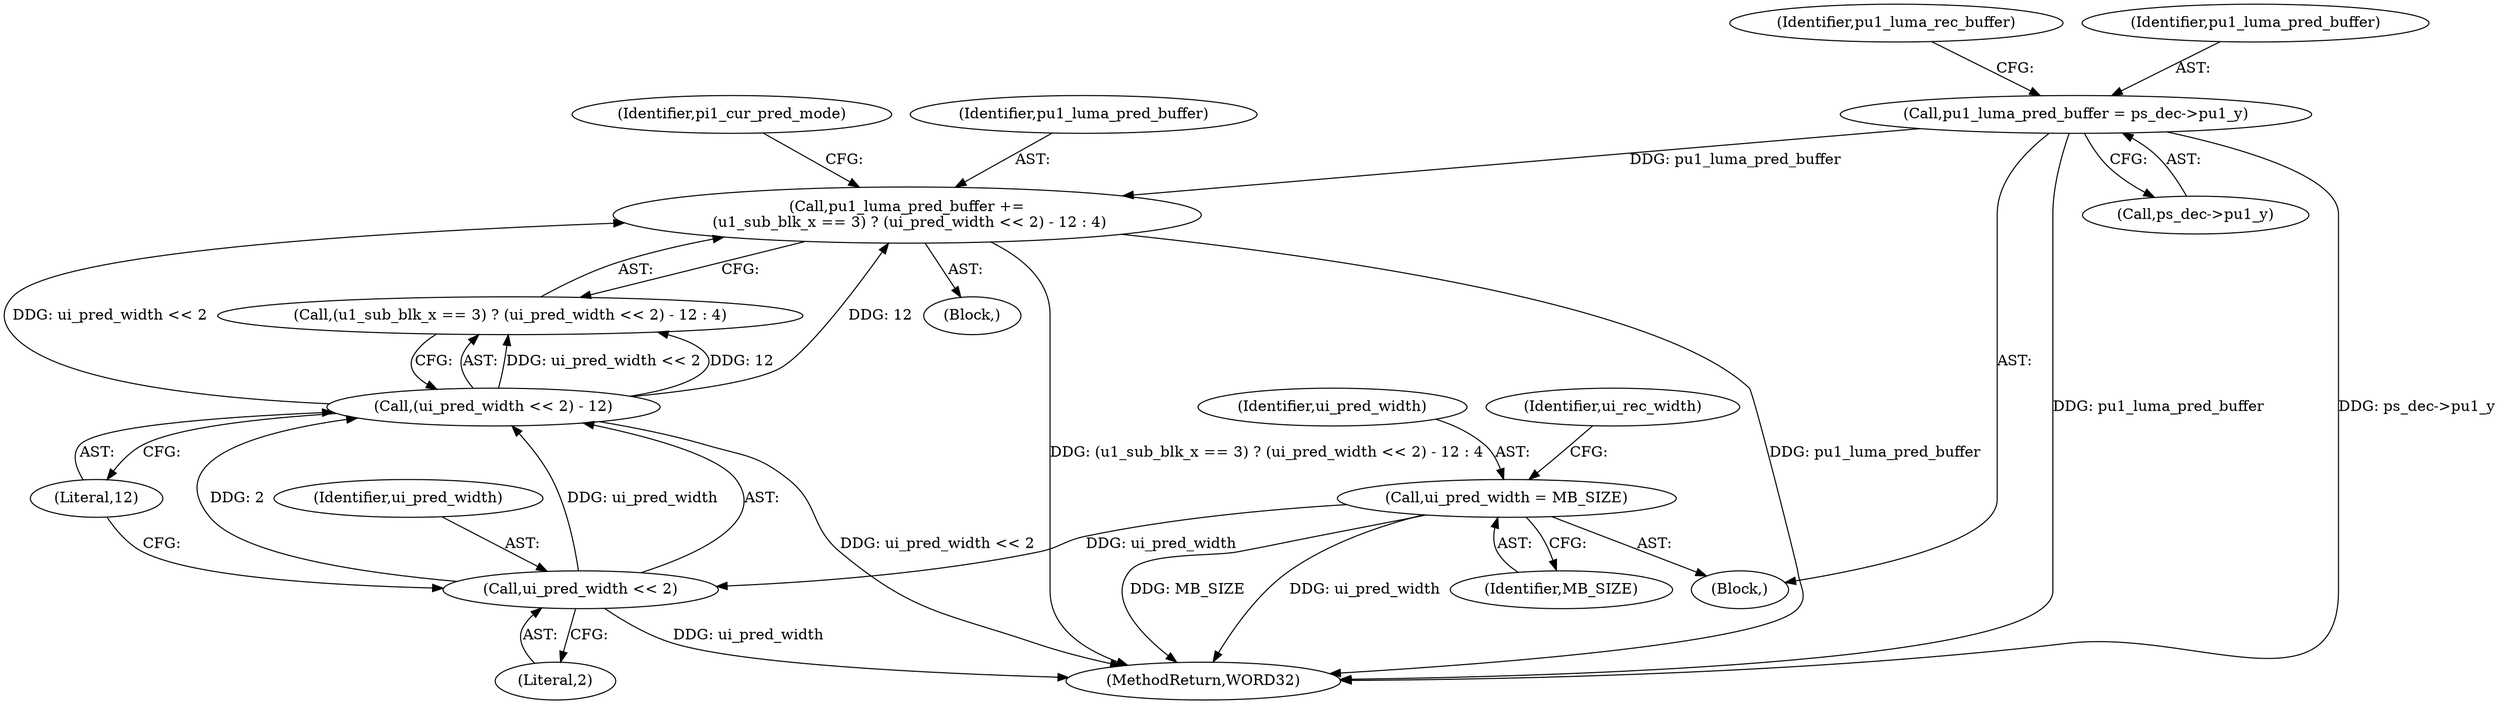digraph "0_Android_a583270e1c96d307469c83dc42bd3c5f1b9ef63f@pointer" {
"1001789" [label="(Call,pu1_luma_pred_buffer +=\n (u1_sub_blk_x == 3) ? (ui_pred_width << 2) - 12 : 4)"];
"1001795" [label="(Call,(ui_pred_width << 2) - 12)"];
"1001796" [label="(Call,ui_pred_width << 2)"];
"1000565" [label="(Call,ui_pred_width = MB_SIZE)"];
"1000531" [label="(Call,pu1_luma_pred_buffer = ps_dec->pu1_y)"];
"1001803" [label="(Identifier,pi1_cur_pred_mode)"];
"1001799" [label="(Literal,12)"];
"1000567" [label="(Identifier,MB_SIZE)"];
"1001790" [label="(Identifier,pu1_luma_pred_buffer)"];
"1001791" [label="(Call,(u1_sub_blk_x == 3) ? (ui_pred_width << 2) - 12 : 4)"];
"1003254" [label="(MethodReturn,WORD32)"];
"1000243" [label="(Block,)"];
"1001404" [label="(Block,)"];
"1001798" [label="(Literal,2)"];
"1000566" [label="(Identifier,ui_pred_width)"];
"1000569" [label="(Identifier,ui_rec_width)"];
"1000537" [label="(Identifier,pu1_luma_rec_buffer)"];
"1001795" [label="(Call,(ui_pred_width << 2) - 12)"];
"1001797" [label="(Identifier,ui_pred_width)"];
"1000533" [label="(Call,ps_dec->pu1_y)"];
"1001789" [label="(Call,pu1_luma_pred_buffer +=\n (u1_sub_blk_x == 3) ? (ui_pred_width << 2) - 12 : 4)"];
"1000565" [label="(Call,ui_pred_width = MB_SIZE)"];
"1001796" [label="(Call,ui_pred_width << 2)"];
"1000532" [label="(Identifier,pu1_luma_pred_buffer)"];
"1000531" [label="(Call,pu1_luma_pred_buffer = ps_dec->pu1_y)"];
"1001789" -> "1001404"  [label="AST: "];
"1001789" -> "1001791"  [label="CFG: "];
"1001790" -> "1001789"  [label="AST: "];
"1001791" -> "1001789"  [label="AST: "];
"1001803" -> "1001789"  [label="CFG: "];
"1001789" -> "1003254"  [label="DDG: pu1_luma_pred_buffer"];
"1001789" -> "1003254"  [label="DDG: (u1_sub_blk_x == 3) ? (ui_pred_width << 2) - 12 : 4"];
"1001795" -> "1001789"  [label="DDG: ui_pred_width << 2"];
"1001795" -> "1001789"  [label="DDG: 12"];
"1000531" -> "1001789"  [label="DDG: pu1_luma_pred_buffer"];
"1001795" -> "1001791"  [label="AST: "];
"1001795" -> "1001799"  [label="CFG: "];
"1001796" -> "1001795"  [label="AST: "];
"1001799" -> "1001795"  [label="AST: "];
"1001791" -> "1001795"  [label="CFG: "];
"1001795" -> "1003254"  [label="DDG: ui_pred_width << 2"];
"1001795" -> "1001791"  [label="DDG: ui_pred_width << 2"];
"1001795" -> "1001791"  [label="DDG: 12"];
"1001796" -> "1001795"  [label="DDG: ui_pred_width"];
"1001796" -> "1001795"  [label="DDG: 2"];
"1001796" -> "1001798"  [label="CFG: "];
"1001797" -> "1001796"  [label="AST: "];
"1001798" -> "1001796"  [label="AST: "];
"1001799" -> "1001796"  [label="CFG: "];
"1001796" -> "1003254"  [label="DDG: ui_pred_width"];
"1000565" -> "1001796"  [label="DDG: ui_pred_width"];
"1000565" -> "1000243"  [label="AST: "];
"1000565" -> "1000567"  [label="CFG: "];
"1000566" -> "1000565"  [label="AST: "];
"1000567" -> "1000565"  [label="AST: "];
"1000569" -> "1000565"  [label="CFG: "];
"1000565" -> "1003254"  [label="DDG: ui_pred_width"];
"1000565" -> "1003254"  [label="DDG: MB_SIZE"];
"1000531" -> "1000243"  [label="AST: "];
"1000531" -> "1000533"  [label="CFG: "];
"1000532" -> "1000531"  [label="AST: "];
"1000533" -> "1000531"  [label="AST: "];
"1000537" -> "1000531"  [label="CFG: "];
"1000531" -> "1003254"  [label="DDG: ps_dec->pu1_y"];
"1000531" -> "1003254"  [label="DDG: pu1_luma_pred_buffer"];
}
